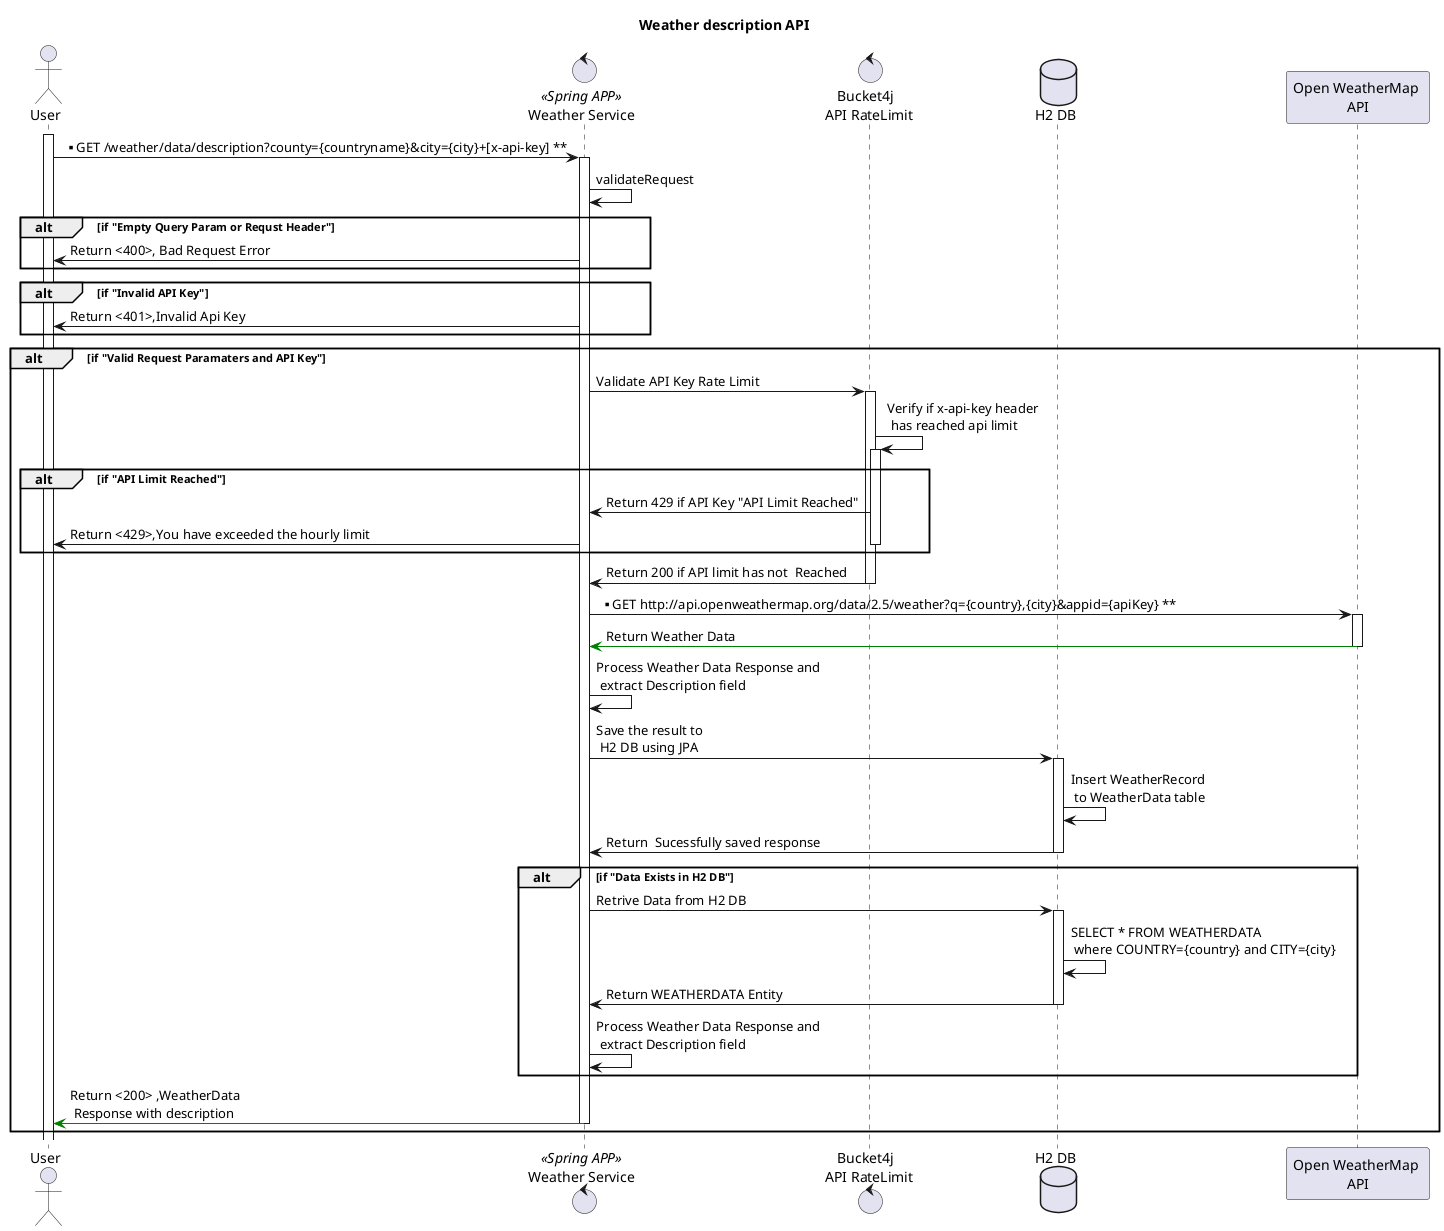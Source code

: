 @startuml 
title Weather description API
actor "User" as user
control "Weather Service" as weatherservice<< Spring APP>>
control "Bucket4j \n API RateLimit" as bucket4j
database "H2 DB" as h2db
participant "Open WeatherMap \nAPI" as openweathermap
activate user

user->weatherservice:  ** GET /weather/data/description?county={countryname}&city={city}+[x-api-key] **
activate weatherservice
weatherservice -> weatherservice: validateRequest
alt if "Empty Query Param or Requst Header"
    weatherservice -> user : Return <400>, Bad Request Error
end alt

alt if "Invalid API Key"
    weatherservice->user : Return <401>,Invalid Api Key
end alt
alt if "Valid Request Paramaters and API Key"
weatherservice -> bucket4j : Validate API Key Rate Limit
activate bucket4j
bucket4j -> bucket4j : Verify if x-api-key header \n has reached api limit
alt if "API Limit Reached"
activate bucket4j
bucket4j -> weatherservice : Return 429 if API Key "API Limit Reached"
weatherservice -> user : Return <429>,You have exceeded the hourly limit
deactivate bucket4j
end alt
bucket4j -> weatherservice : Return 200 if API limit has not  Reached
deactivate bucket4j

  weatherservice->openweathermap: **  GET http://api.openweathermap.org/data/2.5/weather?q={country},{city}&appid={apiKey} **
activate openweathermap
openweathermap[#green]->weatherservice: Return Weather Data
deactivate openweathermap
weatherservice -> weatherservice: Process Weather Data Response and \n extract Description field
weatherservice -> h2db : Save the result to \n H2 DB using JPA
activate h2db
h2db->h2db : Insert WeatherRecord \n to WeatherData table 
h2db->weatherservice: Return  Sucessfully saved response
deactivate h2db
alt if "Data Exists in H2 DB"
weatherservice->h2db:Retrive Data from H2 DB
activate h2db
h2db->h2db:SELECT * FROM WEATHERDATA \n where COUNTRY={country} and CITY={city}
h2db->weatherservice: Return WEATHERDATA Entity
deactivate h2db
weatherservice-> weatherservice: Process Weather Data Response and \n extract Description field
end alt
weatherservice[#green]->user: Return <200> ,WeatherData \n Response with description
deactivate weatherservice
end alt
deactivate weatherservice
@enduml